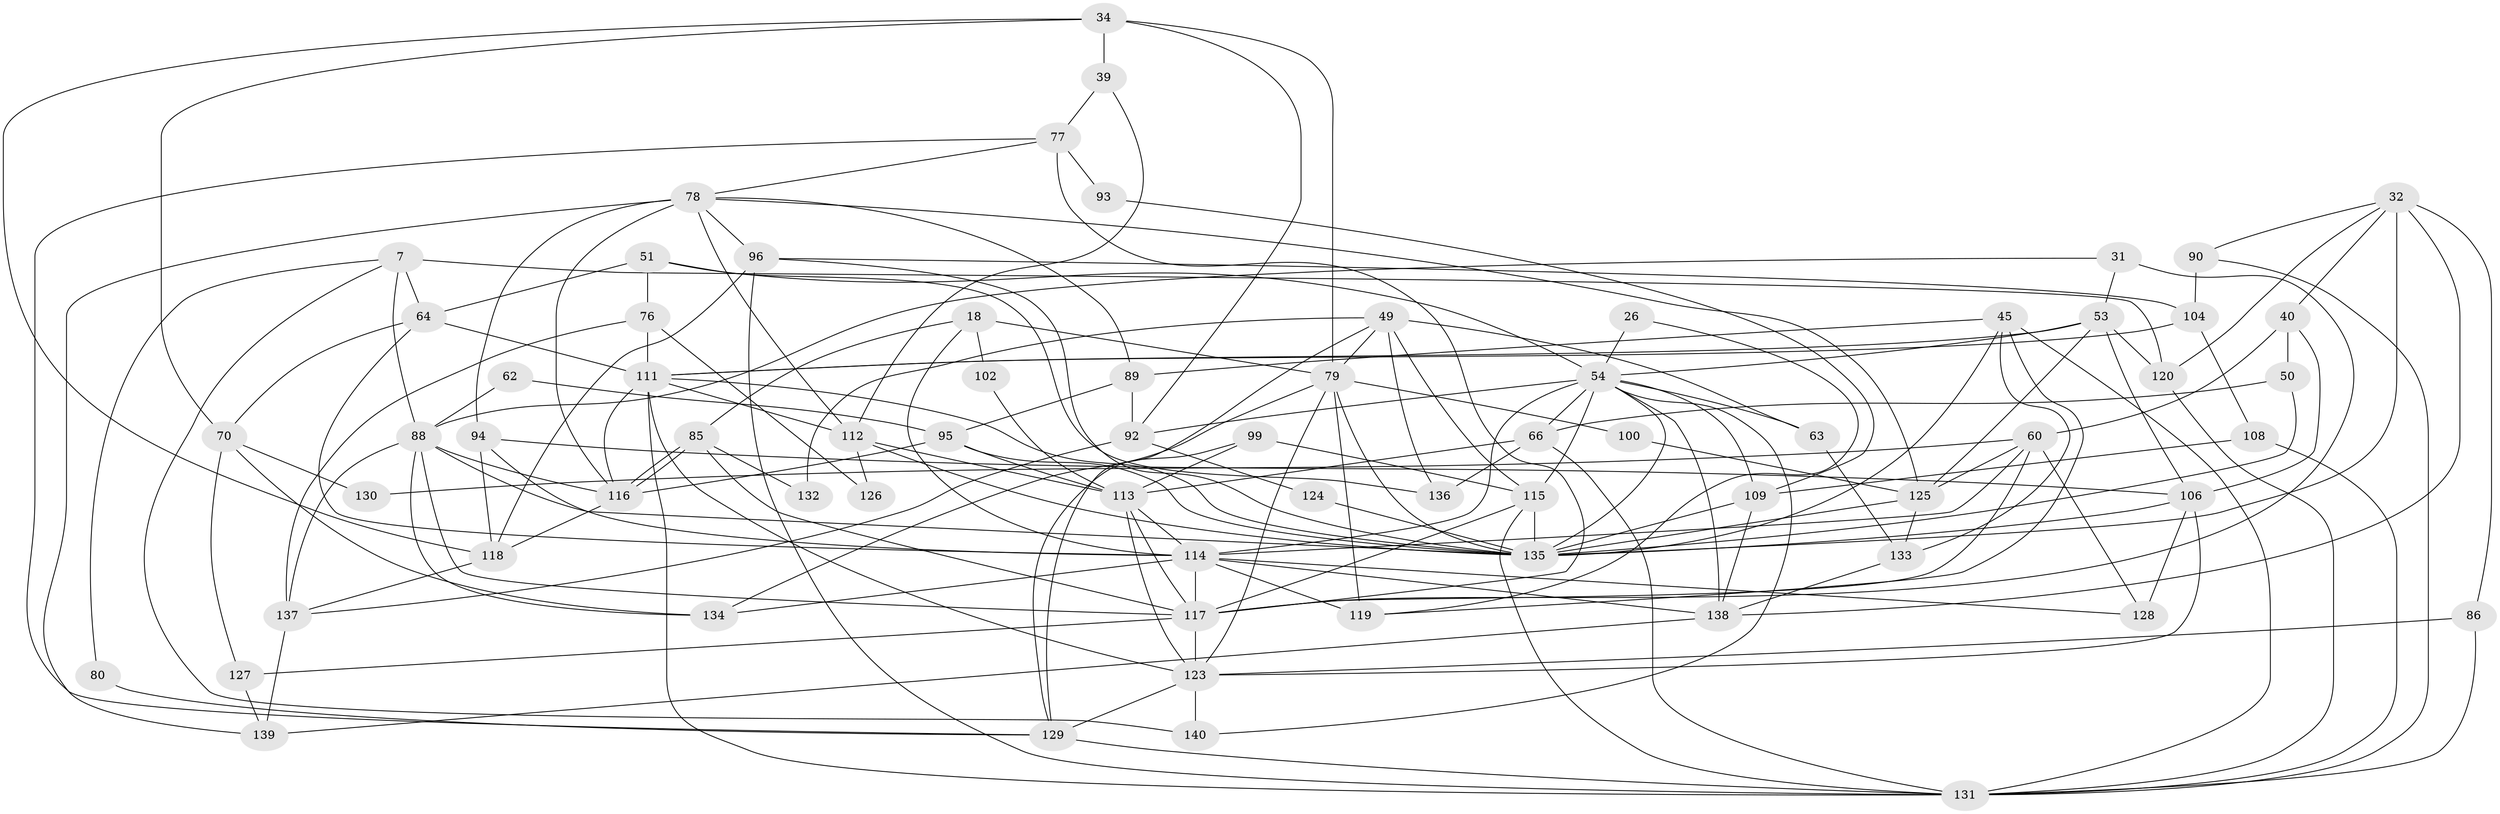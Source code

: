 // original degree distribution, {5: 0.24285714285714285, 3: 0.2357142857142857, 2: 0.16428571428571428, 6: 0.07142857142857142, 8: 0.014285714285714285, 4: 0.24285714285714285, 9: 0.007142857142857143, 10: 0.007142857142857143, 7: 0.014285714285714285}
// Generated by graph-tools (version 1.1) at 2025/51/03/09/25 04:51:25]
// undirected, 70 vertices, 174 edges
graph export_dot {
graph [start="1"]
  node [color=gray90,style=filled];
  7;
  18;
  26;
  31;
  32 [super="+4"];
  34;
  39;
  40;
  45 [super="+37"];
  49 [super="+17"];
  50;
  51;
  53 [super="+41"];
  54 [super="+1+23+46"];
  60 [super="+9+38"];
  62;
  63;
  64 [super="+55"];
  66 [super="+36"];
  70;
  76;
  77;
  78;
  79;
  80;
  85;
  86;
  88 [super="+19+56+75"];
  89;
  90 [super="+13"];
  92;
  93;
  94;
  95;
  96;
  99;
  100;
  102;
  104 [super="+73"];
  106 [super="+87+30"];
  108;
  109;
  111 [super="+61+71+83"];
  112 [super="+21+103"];
  113 [super="+8"];
  114 [super="+74+82+81"];
  115 [super="+12+84"];
  116 [super="+24+35"];
  117 [super="+20+91+68"];
  118 [super="+33"];
  119 [super="+57"];
  120 [super="+69"];
  123 [super="+2+110+65"];
  124 [super="+59"];
  125 [super="+10+58"];
  126;
  127;
  128;
  129 [super="+107"];
  130;
  131 [super="+98+122+121"];
  132;
  133;
  134;
  135 [super="+3+14+11+97"];
  136;
  137 [super="+101"];
  138 [super="+105+67"];
  139;
  140;
  7 -- 80;
  7 -- 120 [weight=2];
  7 -- 140;
  7 -- 64;
  7 -- 88;
  18 -- 79;
  18 -- 85;
  18 -- 102;
  18 -- 114;
  26 -- 54;
  26 -- 119;
  31 -- 53;
  31 -- 117 [weight=2];
  31 -- 88;
  32 -- 86;
  32 -- 90 [weight=2];
  32 -- 138;
  32 -- 40;
  32 -- 120;
  32 -- 135 [weight=3];
  34 -- 70;
  34 -- 92;
  34 -- 39;
  34 -- 79;
  34 -- 118;
  39 -- 77;
  39 -- 112;
  40 -- 50;
  40 -- 60 [weight=2];
  40 -- 106;
  45 -- 119 [weight=2];
  45 -- 131;
  45 -- 133;
  45 -- 89;
  45 -- 135;
  49 -- 79;
  49 -- 63 [weight=2];
  49 -- 132;
  49 -- 129 [weight=2];
  49 -- 136;
  49 -- 115;
  50 -- 66;
  50 -- 135;
  51 -- 64;
  51 -- 76;
  51 -- 136;
  51 -- 54 [weight=3];
  53 -- 106 [weight=2];
  53 -- 125;
  53 -- 54;
  53 -- 120;
  53 -- 111;
  54 -- 109;
  54 -- 63;
  54 -- 140;
  54 -- 92;
  54 -- 115;
  54 -- 66;
  54 -- 135;
  54 -- 114;
  54 -- 138;
  60 -- 128 [weight=2];
  60 -- 125;
  60 -- 130;
  60 -- 117 [weight=2];
  60 -- 114;
  62 -- 95;
  62 -- 88;
  63 -- 133;
  64 -- 111;
  64 -- 70;
  64 -- 114;
  66 -- 136;
  66 -- 113;
  66 -- 131;
  70 -- 127;
  70 -- 134;
  70 -- 130;
  76 -- 137;
  76 -- 126;
  76 -- 111;
  77 -- 129;
  77 -- 117;
  77 -- 78;
  77 -- 93;
  78 -- 89;
  78 -- 94;
  78 -- 96;
  78 -- 112;
  78 -- 139;
  78 -- 116 [weight=2];
  78 -- 125;
  79 -- 100;
  79 -- 119 [weight=2];
  79 -- 134;
  79 -- 135;
  79 -- 123 [weight=2];
  80 -- 129;
  85 -- 116;
  85 -- 116;
  85 -- 132;
  85 -- 117;
  86 -- 123;
  86 -- 131;
  88 -- 137 [weight=2];
  88 -- 135;
  88 -- 116 [weight=2];
  88 -- 117 [weight=2];
  88 -- 134;
  89 -- 92;
  89 -- 95;
  90 -- 104 [weight=2];
  90 -- 131;
  92 -- 124;
  92 -- 137;
  93 -- 109;
  94 -- 106;
  94 -- 118;
  94 -- 114;
  95 -- 113;
  95 -- 135;
  95 -- 116;
  96 -- 131;
  96 -- 104;
  96 -- 118;
  96 -- 135;
  99 -- 113;
  99 -- 115;
  99 -- 129;
  100 -- 125;
  102 -- 113;
  104 -- 108;
  104 -- 111;
  106 -- 128;
  106 -- 123;
  106 -- 135 [weight=2];
  108 -- 109;
  108 -- 131;
  109 -- 138 [weight=2];
  109 -- 135;
  111 -- 135 [weight=2];
  111 -- 112;
  111 -- 131 [weight=2];
  111 -- 116;
  111 -- 123;
  112 -- 113 [weight=2];
  112 -- 126;
  112 -- 135;
  113 -- 117 [weight=3];
  113 -- 123;
  113 -- 114;
  114 -- 117 [weight=2];
  114 -- 128;
  114 -- 134;
  114 -- 119 [weight=2];
  114 -- 138 [weight=2];
  115 -- 135 [weight=2];
  115 -- 131;
  115 -- 117;
  116 -- 118;
  117 -- 123 [weight=2];
  117 -- 127;
  118 -- 137;
  120 -- 131 [weight=2];
  123 -- 129 [weight=2];
  123 -- 140;
  124 -- 135 [weight=2];
  125 -- 133;
  125 -- 135;
  127 -- 139;
  129 -- 131;
  133 -- 138;
  137 -- 139;
  138 -- 139;
}

